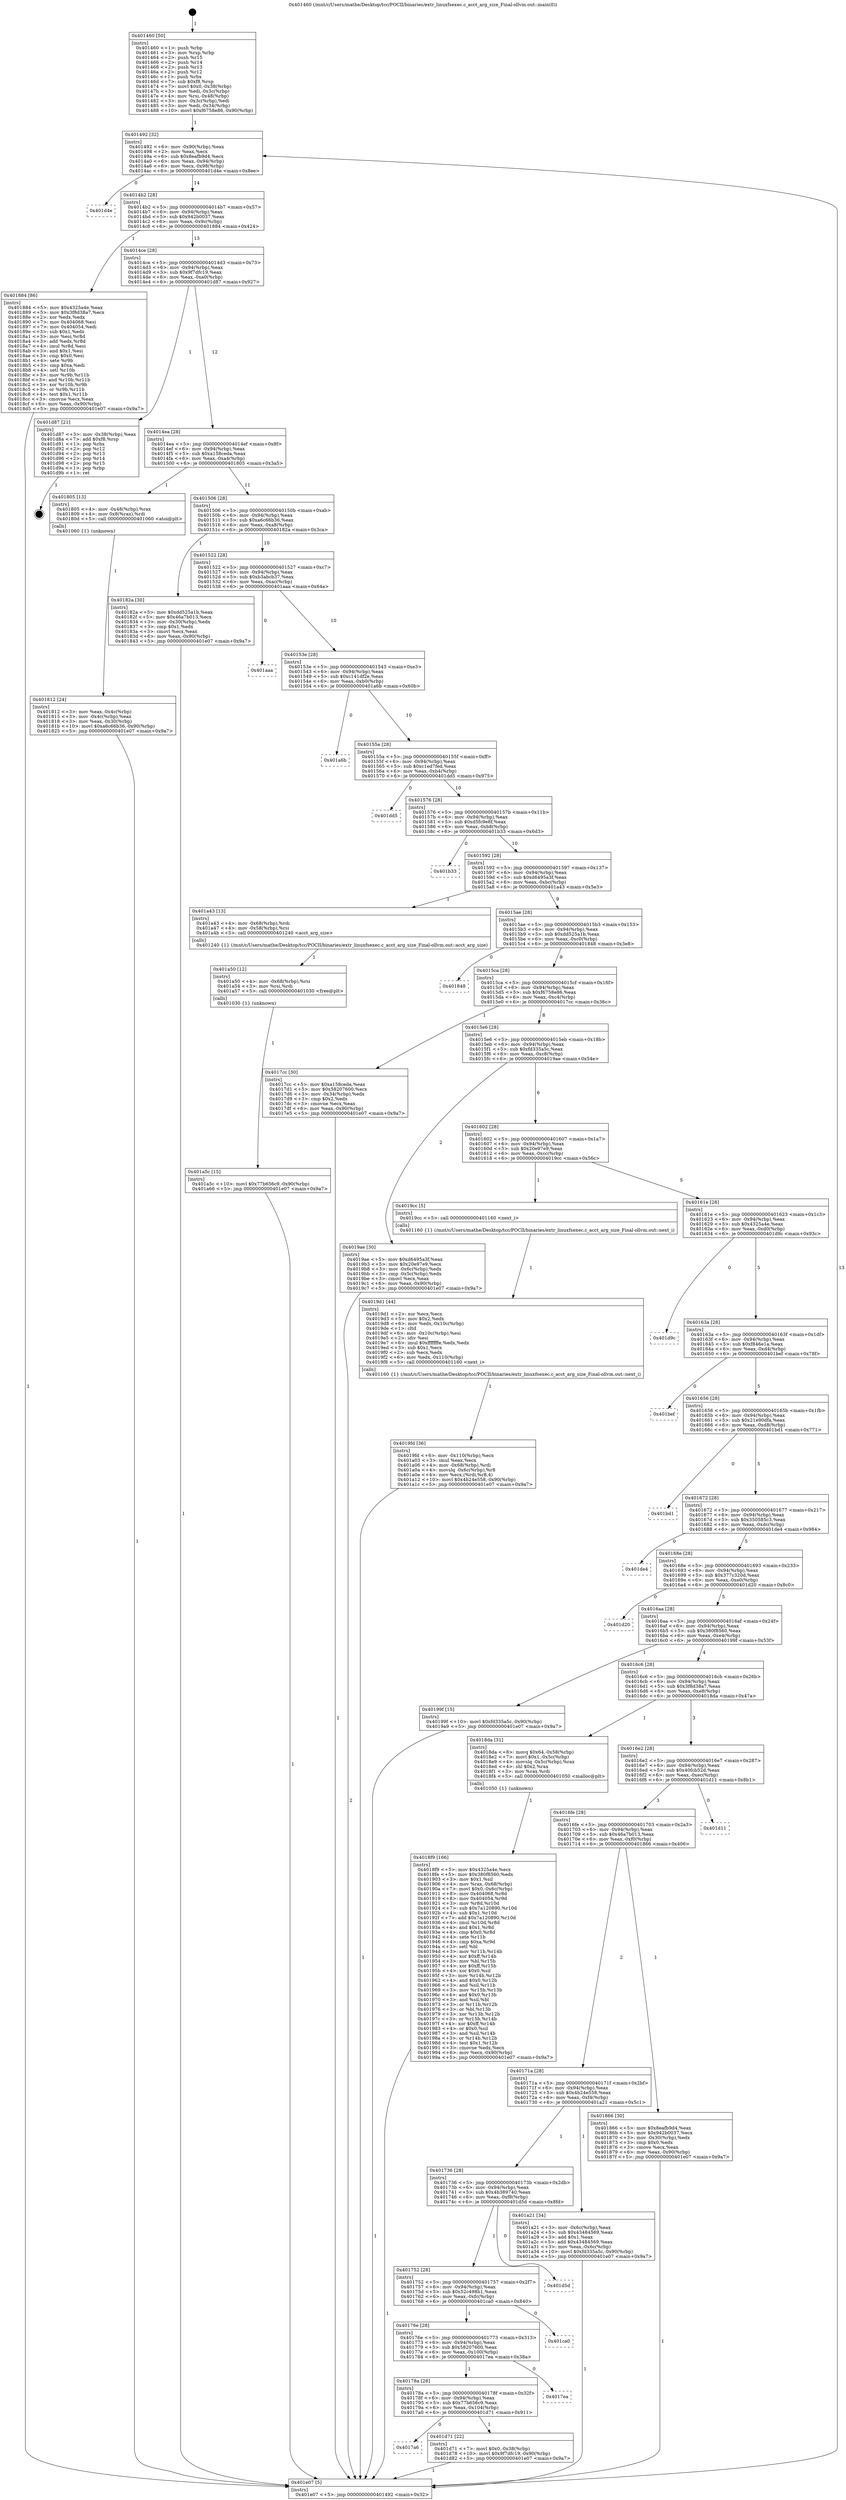 digraph "0x401460" {
  label = "0x401460 (/mnt/c/Users/mathe/Desktop/tcc/POCII/binaries/extr_linuxfsexec.c_acct_arg_size_Final-ollvm.out::main(0))"
  labelloc = "t"
  node[shape=record]

  Entry [label="",width=0.3,height=0.3,shape=circle,fillcolor=black,style=filled]
  "0x401492" [label="{
     0x401492 [32]\l
     | [instrs]\l
     &nbsp;&nbsp;0x401492 \<+6\>: mov -0x90(%rbp),%eax\l
     &nbsp;&nbsp;0x401498 \<+2\>: mov %eax,%ecx\l
     &nbsp;&nbsp;0x40149a \<+6\>: sub $0x8eafb9d4,%ecx\l
     &nbsp;&nbsp;0x4014a0 \<+6\>: mov %eax,-0x94(%rbp)\l
     &nbsp;&nbsp;0x4014a6 \<+6\>: mov %ecx,-0x98(%rbp)\l
     &nbsp;&nbsp;0x4014ac \<+6\>: je 0000000000401d4e \<main+0x8ee\>\l
  }"]
  "0x401d4e" [label="{
     0x401d4e\l
  }", style=dashed]
  "0x4014b2" [label="{
     0x4014b2 [28]\l
     | [instrs]\l
     &nbsp;&nbsp;0x4014b2 \<+5\>: jmp 00000000004014b7 \<main+0x57\>\l
     &nbsp;&nbsp;0x4014b7 \<+6\>: mov -0x94(%rbp),%eax\l
     &nbsp;&nbsp;0x4014bd \<+5\>: sub $0x942b0037,%eax\l
     &nbsp;&nbsp;0x4014c2 \<+6\>: mov %eax,-0x9c(%rbp)\l
     &nbsp;&nbsp;0x4014c8 \<+6\>: je 0000000000401884 \<main+0x424\>\l
  }"]
  Exit [label="",width=0.3,height=0.3,shape=circle,fillcolor=black,style=filled,peripheries=2]
  "0x401884" [label="{
     0x401884 [86]\l
     | [instrs]\l
     &nbsp;&nbsp;0x401884 \<+5\>: mov $0x4325a4e,%eax\l
     &nbsp;&nbsp;0x401889 \<+5\>: mov $0x3f8d38a7,%ecx\l
     &nbsp;&nbsp;0x40188e \<+2\>: xor %edx,%edx\l
     &nbsp;&nbsp;0x401890 \<+7\>: mov 0x404068,%esi\l
     &nbsp;&nbsp;0x401897 \<+7\>: mov 0x404054,%edi\l
     &nbsp;&nbsp;0x40189e \<+3\>: sub $0x1,%edx\l
     &nbsp;&nbsp;0x4018a1 \<+3\>: mov %esi,%r8d\l
     &nbsp;&nbsp;0x4018a4 \<+3\>: add %edx,%r8d\l
     &nbsp;&nbsp;0x4018a7 \<+4\>: imul %r8d,%esi\l
     &nbsp;&nbsp;0x4018ab \<+3\>: and $0x1,%esi\l
     &nbsp;&nbsp;0x4018ae \<+3\>: cmp $0x0,%esi\l
     &nbsp;&nbsp;0x4018b1 \<+4\>: sete %r9b\l
     &nbsp;&nbsp;0x4018b5 \<+3\>: cmp $0xa,%edi\l
     &nbsp;&nbsp;0x4018b8 \<+4\>: setl %r10b\l
     &nbsp;&nbsp;0x4018bc \<+3\>: mov %r9b,%r11b\l
     &nbsp;&nbsp;0x4018bf \<+3\>: and %r10b,%r11b\l
     &nbsp;&nbsp;0x4018c2 \<+3\>: xor %r10b,%r9b\l
     &nbsp;&nbsp;0x4018c5 \<+3\>: or %r9b,%r11b\l
     &nbsp;&nbsp;0x4018c8 \<+4\>: test $0x1,%r11b\l
     &nbsp;&nbsp;0x4018cc \<+3\>: cmovne %ecx,%eax\l
     &nbsp;&nbsp;0x4018cf \<+6\>: mov %eax,-0x90(%rbp)\l
     &nbsp;&nbsp;0x4018d5 \<+5\>: jmp 0000000000401e07 \<main+0x9a7\>\l
  }"]
  "0x4014ce" [label="{
     0x4014ce [28]\l
     | [instrs]\l
     &nbsp;&nbsp;0x4014ce \<+5\>: jmp 00000000004014d3 \<main+0x73\>\l
     &nbsp;&nbsp;0x4014d3 \<+6\>: mov -0x94(%rbp),%eax\l
     &nbsp;&nbsp;0x4014d9 \<+5\>: sub $0x9f7dfc19,%eax\l
     &nbsp;&nbsp;0x4014de \<+6\>: mov %eax,-0xa0(%rbp)\l
     &nbsp;&nbsp;0x4014e4 \<+6\>: je 0000000000401d87 \<main+0x927\>\l
  }"]
  "0x4017a6" [label="{
     0x4017a6\l
  }", style=dashed]
  "0x401d87" [label="{
     0x401d87 [21]\l
     | [instrs]\l
     &nbsp;&nbsp;0x401d87 \<+3\>: mov -0x38(%rbp),%eax\l
     &nbsp;&nbsp;0x401d8a \<+7\>: add $0xf8,%rsp\l
     &nbsp;&nbsp;0x401d91 \<+1\>: pop %rbx\l
     &nbsp;&nbsp;0x401d92 \<+2\>: pop %r12\l
     &nbsp;&nbsp;0x401d94 \<+2\>: pop %r13\l
     &nbsp;&nbsp;0x401d96 \<+2\>: pop %r14\l
     &nbsp;&nbsp;0x401d98 \<+2\>: pop %r15\l
     &nbsp;&nbsp;0x401d9a \<+1\>: pop %rbp\l
     &nbsp;&nbsp;0x401d9b \<+1\>: ret\l
  }"]
  "0x4014ea" [label="{
     0x4014ea [28]\l
     | [instrs]\l
     &nbsp;&nbsp;0x4014ea \<+5\>: jmp 00000000004014ef \<main+0x8f\>\l
     &nbsp;&nbsp;0x4014ef \<+6\>: mov -0x94(%rbp),%eax\l
     &nbsp;&nbsp;0x4014f5 \<+5\>: sub $0xa158ceda,%eax\l
     &nbsp;&nbsp;0x4014fa \<+6\>: mov %eax,-0xa4(%rbp)\l
     &nbsp;&nbsp;0x401500 \<+6\>: je 0000000000401805 \<main+0x3a5\>\l
  }"]
  "0x401d71" [label="{
     0x401d71 [22]\l
     | [instrs]\l
     &nbsp;&nbsp;0x401d71 \<+7\>: movl $0x0,-0x38(%rbp)\l
     &nbsp;&nbsp;0x401d78 \<+10\>: movl $0x9f7dfc19,-0x90(%rbp)\l
     &nbsp;&nbsp;0x401d82 \<+5\>: jmp 0000000000401e07 \<main+0x9a7\>\l
  }"]
  "0x401805" [label="{
     0x401805 [13]\l
     | [instrs]\l
     &nbsp;&nbsp;0x401805 \<+4\>: mov -0x48(%rbp),%rax\l
     &nbsp;&nbsp;0x401809 \<+4\>: mov 0x8(%rax),%rdi\l
     &nbsp;&nbsp;0x40180d \<+5\>: call 0000000000401060 \<atoi@plt\>\l
     | [calls]\l
     &nbsp;&nbsp;0x401060 \{1\} (unknown)\l
  }"]
  "0x401506" [label="{
     0x401506 [28]\l
     | [instrs]\l
     &nbsp;&nbsp;0x401506 \<+5\>: jmp 000000000040150b \<main+0xab\>\l
     &nbsp;&nbsp;0x40150b \<+6\>: mov -0x94(%rbp),%eax\l
     &nbsp;&nbsp;0x401511 \<+5\>: sub $0xa6c66b36,%eax\l
     &nbsp;&nbsp;0x401516 \<+6\>: mov %eax,-0xa8(%rbp)\l
     &nbsp;&nbsp;0x40151c \<+6\>: je 000000000040182a \<main+0x3ca\>\l
  }"]
  "0x40178a" [label="{
     0x40178a [28]\l
     | [instrs]\l
     &nbsp;&nbsp;0x40178a \<+5\>: jmp 000000000040178f \<main+0x32f\>\l
     &nbsp;&nbsp;0x40178f \<+6\>: mov -0x94(%rbp),%eax\l
     &nbsp;&nbsp;0x401795 \<+5\>: sub $0x77b656c9,%eax\l
     &nbsp;&nbsp;0x40179a \<+6\>: mov %eax,-0x104(%rbp)\l
     &nbsp;&nbsp;0x4017a0 \<+6\>: je 0000000000401d71 \<main+0x911\>\l
  }"]
  "0x40182a" [label="{
     0x40182a [30]\l
     | [instrs]\l
     &nbsp;&nbsp;0x40182a \<+5\>: mov $0xdd525a1b,%eax\l
     &nbsp;&nbsp;0x40182f \<+5\>: mov $0x46a7b013,%ecx\l
     &nbsp;&nbsp;0x401834 \<+3\>: mov -0x30(%rbp),%edx\l
     &nbsp;&nbsp;0x401837 \<+3\>: cmp $0x1,%edx\l
     &nbsp;&nbsp;0x40183a \<+3\>: cmovl %ecx,%eax\l
     &nbsp;&nbsp;0x40183d \<+6\>: mov %eax,-0x90(%rbp)\l
     &nbsp;&nbsp;0x401843 \<+5\>: jmp 0000000000401e07 \<main+0x9a7\>\l
  }"]
  "0x401522" [label="{
     0x401522 [28]\l
     | [instrs]\l
     &nbsp;&nbsp;0x401522 \<+5\>: jmp 0000000000401527 \<main+0xc7\>\l
     &nbsp;&nbsp;0x401527 \<+6\>: mov -0x94(%rbp),%eax\l
     &nbsp;&nbsp;0x40152d \<+5\>: sub $0xb3abcb37,%eax\l
     &nbsp;&nbsp;0x401532 \<+6\>: mov %eax,-0xac(%rbp)\l
     &nbsp;&nbsp;0x401538 \<+6\>: je 0000000000401aaa \<main+0x64a\>\l
  }"]
  "0x4017ea" [label="{
     0x4017ea\l
  }", style=dashed]
  "0x401aaa" [label="{
     0x401aaa\l
  }", style=dashed]
  "0x40153e" [label="{
     0x40153e [28]\l
     | [instrs]\l
     &nbsp;&nbsp;0x40153e \<+5\>: jmp 0000000000401543 \<main+0xe3\>\l
     &nbsp;&nbsp;0x401543 \<+6\>: mov -0x94(%rbp),%eax\l
     &nbsp;&nbsp;0x401549 \<+5\>: sub $0xc141df2e,%eax\l
     &nbsp;&nbsp;0x40154e \<+6\>: mov %eax,-0xb0(%rbp)\l
     &nbsp;&nbsp;0x401554 \<+6\>: je 0000000000401a6b \<main+0x60b\>\l
  }"]
  "0x40176e" [label="{
     0x40176e [28]\l
     | [instrs]\l
     &nbsp;&nbsp;0x40176e \<+5\>: jmp 0000000000401773 \<main+0x313\>\l
     &nbsp;&nbsp;0x401773 \<+6\>: mov -0x94(%rbp),%eax\l
     &nbsp;&nbsp;0x401779 \<+5\>: sub $0x58207600,%eax\l
     &nbsp;&nbsp;0x40177e \<+6\>: mov %eax,-0x100(%rbp)\l
     &nbsp;&nbsp;0x401784 \<+6\>: je 00000000004017ea \<main+0x38a\>\l
  }"]
  "0x401a6b" [label="{
     0x401a6b\l
  }", style=dashed]
  "0x40155a" [label="{
     0x40155a [28]\l
     | [instrs]\l
     &nbsp;&nbsp;0x40155a \<+5\>: jmp 000000000040155f \<main+0xff\>\l
     &nbsp;&nbsp;0x40155f \<+6\>: mov -0x94(%rbp),%eax\l
     &nbsp;&nbsp;0x401565 \<+5\>: sub $0xc1ed7fed,%eax\l
     &nbsp;&nbsp;0x40156a \<+6\>: mov %eax,-0xb4(%rbp)\l
     &nbsp;&nbsp;0x401570 \<+6\>: je 0000000000401dd5 \<main+0x975\>\l
  }"]
  "0x401ca0" [label="{
     0x401ca0\l
  }", style=dashed]
  "0x401dd5" [label="{
     0x401dd5\l
  }", style=dashed]
  "0x401576" [label="{
     0x401576 [28]\l
     | [instrs]\l
     &nbsp;&nbsp;0x401576 \<+5\>: jmp 000000000040157b \<main+0x11b\>\l
     &nbsp;&nbsp;0x40157b \<+6\>: mov -0x94(%rbp),%eax\l
     &nbsp;&nbsp;0x401581 \<+5\>: sub $0xd5fc9e8f,%eax\l
     &nbsp;&nbsp;0x401586 \<+6\>: mov %eax,-0xb8(%rbp)\l
     &nbsp;&nbsp;0x40158c \<+6\>: je 0000000000401b33 \<main+0x6d3\>\l
  }"]
  "0x401752" [label="{
     0x401752 [28]\l
     | [instrs]\l
     &nbsp;&nbsp;0x401752 \<+5\>: jmp 0000000000401757 \<main+0x2f7\>\l
     &nbsp;&nbsp;0x401757 \<+6\>: mov -0x94(%rbp),%eax\l
     &nbsp;&nbsp;0x40175d \<+5\>: sub $0x52c498b1,%eax\l
     &nbsp;&nbsp;0x401762 \<+6\>: mov %eax,-0xfc(%rbp)\l
     &nbsp;&nbsp;0x401768 \<+6\>: je 0000000000401ca0 \<main+0x840\>\l
  }"]
  "0x401b33" [label="{
     0x401b33\l
  }", style=dashed]
  "0x401592" [label="{
     0x401592 [28]\l
     | [instrs]\l
     &nbsp;&nbsp;0x401592 \<+5\>: jmp 0000000000401597 \<main+0x137\>\l
     &nbsp;&nbsp;0x401597 \<+6\>: mov -0x94(%rbp),%eax\l
     &nbsp;&nbsp;0x40159d \<+5\>: sub $0xd6495a3f,%eax\l
     &nbsp;&nbsp;0x4015a2 \<+6\>: mov %eax,-0xbc(%rbp)\l
     &nbsp;&nbsp;0x4015a8 \<+6\>: je 0000000000401a43 \<main+0x5e3\>\l
  }"]
  "0x401d5d" [label="{
     0x401d5d\l
  }", style=dashed]
  "0x401a43" [label="{
     0x401a43 [13]\l
     | [instrs]\l
     &nbsp;&nbsp;0x401a43 \<+4\>: mov -0x68(%rbp),%rdi\l
     &nbsp;&nbsp;0x401a47 \<+4\>: mov -0x58(%rbp),%rsi\l
     &nbsp;&nbsp;0x401a4b \<+5\>: call 0000000000401240 \<acct_arg_size\>\l
     | [calls]\l
     &nbsp;&nbsp;0x401240 \{1\} (/mnt/c/Users/mathe/Desktop/tcc/POCII/binaries/extr_linuxfsexec.c_acct_arg_size_Final-ollvm.out::acct_arg_size)\l
  }"]
  "0x4015ae" [label="{
     0x4015ae [28]\l
     | [instrs]\l
     &nbsp;&nbsp;0x4015ae \<+5\>: jmp 00000000004015b3 \<main+0x153\>\l
     &nbsp;&nbsp;0x4015b3 \<+6\>: mov -0x94(%rbp),%eax\l
     &nbsp;&nbsp;0x4015b9 \<+5\>: sub $0xdd525a1b,%eax\l
     &nbsp;&nbsp;0x4015be \<+6\>: mov %eax,-0xc0(%rbp)\l
     &nbsp;&nbsp;0x4015c4 \<+6\>: je 0000000000401848 \<main+0x3e8\>\l
  }"]
  "0x401a5c" [label="{
     0x401a5c [15]\l
     | [instrs]\l
     &nbsp;&nbsp;0x401a5c \<+10\>: movl $0x77b656c9,-0x90(%rbp)\l
     &nbsp;&nbsp;0x401a66 \<+5\>: jmp 0000000000401e07 \<main+0x9a7\>\l
  }"]
  "0x401848" [label="{
     0x401848\l
  }", style=dashed]
  "0x4015ca" [label="{
     0x4015ca [28]\l
     | [instrs]\l
     &nbsp;&nbsp;0x4015ca \<+5\>: jmp 00000000004015cf \<main+0x16f\>\l
     &nbsp;&nbsp;0x4015cf \<+6\>: mov -0x94(%rbp),%eax\l
     &nbsp;&nbsp;0x4015d5 \<+5\>: sub $0xf6758e86,%eax\l
     &nbsp;&nbsp;0x4015da \<+6\>: mov %eax,-0xc4(%rbp)\l
     &nbsp;&nbsp;0x4015e0 \<+6\>: je 00000000004017cc \<main+0x36c\>\l
  }"]
  "0x401a50" [label="{
     0x401a50 [12]\l
     | [instrs]\l
     &nbsp;&nbsp;0x401a50 \<+4\>: mov -0x68(%rbp),%rsi\l
     &nbsp;&nbsp;0x401a54 \<+3\>: mov %rsi,%rdi\l
     &nbsp;&nbsp;0x401a57 \<+5\>: call 0000000000401030 \<free@plt\>\l
     | [calls]\l
     &nbsp;&nbsp;0x401030 \{1\} (unknown)\l
  }"]
  "0x4017cc" [label="{
     0x4017cc [30]\l
     | [instrs]\l
     &nbsp;&nbsp;0x4017cc \<+5\>: mov $0xa158ceda,%eax\l
     &nbsp;&nbsp;0x4017d1 \<+5\>: mov $0x58207600,%ecx\l
     &nbsp;&nbsp;0x4017d6 \<+3\>: mov -0x34(%rbp),%edx\l
     &nbsp;&nbsp;0x4017d9 \<+3\>: cmp $0x2,%edx\l
     &nbsp;&nbsp;0x4017dc \<+3\>: cmovne %ecx,%eax\l
     &nbsp;&nbsp;0x4017df \<+6\>: mov %eax,-0x90(%rbp)\l
     &nbsp;&nbsp;0x4017e5 \<+5\>: jmp 0000000000401e07 \<main+0x9a7\>\l
  }"]
  "0x4015e6" [label="{
     0x4015e6 [28]\l
     | [instrs]\l
     &nbsp;&nbsp;0x4015e6 \<+5\>: jmp 00000000004015eb \<main+0x18b\>\l
     &nbsp;&nbsp;0x4015eb \<+6\>: mov -0x94(%rbp),%eax\l
     &nbsp;&nbsp;0x4015f1 \<+5\>: sub $0xfd335a5c,%eax\l
     &nbsp;&nbsp;0x4015f6 \<+6\>: mov %eax,-0xc8(%rbp)\l
     &nbsp;&nbsp;0x4015fc \<+6\>: je 00000000004019ae \<main+0x54e\>\l
  }"]
  "0x401e07" [label="{
     0x401e07 [5]\l
     | [instrs]\l
     &nbsp;&nbsp;0x401e07 \<+5\>: jmp 0000000000401492 \<main+0x32\>\l
  }"]
  "0x401460" [label="{
     0x401460 [50]\l
     | [instrs]\l
     &nbsp;&nbsp;0x401460 \<+1\>: push %rbp\l
     &nbsp;&nbsp;0x401461 \<+3\>: mov %rsp,%rbp\l
     &nbsp;&nbsp;0x401464 \<+2\>: push %r15\l
     &nbsp;&nbsp;0x401466 \<+2\>: push %r14\l
     &nbsp;&nbsp;0x401468 \<+2\>: push %r13\l
     &nbsp;&nbsp;0x40146a \<+2\>: push %r12\l
     &nbsp;&nbsp;0x40146c \<+1\>: push %rbx\l
     &nbsp;&nbsp;0x40146d \<+7\>: sub $0xf8,%rsp\l
     &nbsp;&nbsp;0x401474 \<+7\>: movl $0x0,-0x38(%rbp)\l
     &nbsp;&nbsp;0x40147b \<+3\>: mov %edi,-0x3c(%rbp)\l
     &nbsp;&nbsp;0x40147e \<+4\>: mov %rsi,-0x48(%rbp)\l
     &nbsp;&nbsp;0x401482 \<+3\>: mov -0x3c(%rbp),%edi\l
     &nbsp;&nbsp;0x401485 \<+3\>: mov %edi,-0x34(%rbp)\l
     &nbsp;&nbsp;0x401488 \<+10\>: movl $0xf6758e86,-0x90(%rbp)\l
  }"]
  "0x401812" [label="{
     0x401812 [24]\l
     | [instrs]\l
     &nbsp;&nbsp;0x401812 \<+3\>: mov %eax,-0x4c(%rbp)\l
     &nbsp;&nbsp;0x401815 \<+3\>: mov -0x4c(%rbp),%eax\l
     &nbsp;&nbsp;0x401818 \<+3\>: mov %eax,-0x30(%rbp)\l
     &nbsp;&nbsp;0x40181b \<+10\>: movl $0xa6c66b36,-0x90(%rbp)\l
     &nbsp;&nbsp;0x401825 \<+5\>: jmp 0000000000401e07 \<main+0x9a7\>\l
  }"]
  "0x401736" [label="{
     0x401736 [28]\l
     | [instrs]\l
     &nbsp;&nbsp;0x401736 \<+5\>: jmp 000000000040173b \<main+0x2db\>\l
     &nbsp;&nbsp;0x40173b \<+6\>: mov -0x94(%rbp),%eax\l
     &nbsp;&nbsp;0x401741 \<+5\>: sub $0x4b389740,%eax\l
     &nbsp;&nbsp;0x401746 \<+6\>: mov %eax,-0xf8(%rbp)\l
     &nbsp;&nbsp;0x40174c \<+6\>: je 0000000000401d5d \<main+0x8fd\>\l
  }"]
  "0x4019ae" [label="{
     0x4019ae [30]\l
     | [instrs]\l
     &nbsp;&nbsp;0x4019ae \<+5\>: mov $0xd6495a3f,%eax\l
     &nbsp;&nbsp;0x4019b3 \<+5\>: mov $0x20e97e9,%ecx\l
     &nbsp;&nbsp;0x4019b8 \<+3\>: mov -0x6c(%rbp),%edx\l
     &nbsp;&nbsp;0x4019bb \<+3\>: cmp -0x5c(%rbp),%edx\l
     &nbsp;&nbsp;0x4019be \<+3\>: cmovl %ecx,%eax\l
     &nbsp;&nbsp;0x4019c1 \<+6\>: mov %eax,-0x90(%rbp)\l
     &nbsp;&nbsp;0x4019c7 \<+5\>: jmp 0000000000401e07 \<main+0x9a7\>\l
  }"]
  "0x401602" [label="{
     0x401602 [28]\l
     | [instrs]\l
     &nbsp;&nbsp;0x401602 \<+5\>: jmp 0000000000401607 \<main+0x1a7\>\l
     &nbsp;&nbsp;0x401607 \<+6\>: mov -0x94(%rbp),%eax\l
     &nbsp;&nbsp;0x40160d \<+5\>: sub $0x20e97e9,%eax\l
     &nbsp;&nbsp;0x401612 \<+6\>: mov %eax,-0xcc(%rbp)\l
     &nbsp;&nbsp;0x401618 \<+6\>: je 00000000004019cc \<main+0x56c\>\l
  }"]
  "0x401a21" [label="{
     0x401a21 [34]\l
     | [instrs]\l
     &nbsp;&nbsp;0x401a21 \<+3\>: mov -0x6c(%rbp),%eax\l
     &nbsp;&nbsp;0x401a24 \<+5\>: sub $0x43484569,%eax\l
     &nbsp;&nbsp;0x401a29 \<+3\>: add $0x1,%eax\l
     &nbsp;&nbsp;0x401a2c \<+5\>: add $0x43484569,%eax\l
     &nbsp;&nbsp;0x401a31 \<+3\>: mov %eax,-0x6c(%rbp)\l
     &nbsp;&nbsp;0x401a34 \<+10\>: movl $0xfd335a5c,-0x90(%rbp)\l
     &nbsp;&nbsp;0x401a3e \<+5\>: jmp 0000000000401e07 \<main+0x9a7\>\l
  }"]
  "0x4019cc" [label="{
     0x4019cc [5]\l
     | [instrs]\l
     &nbsp;&nbsp;0x4019cc \<+5\>: call 0000000000401160 \<next_i\>\l
     | [calls]\l
     &nbsp;&nbsp;0x401160 \{1\} (/mnt/c/Users/mathe/Desktop/tcc/POCII/binaries/extr_linuxfsexec.c_acct_arg_size_Final-ollvm.out::next_i)\l
  }"]
  "0x40161e" [label="{
     0x40161e [28]\l
     | [instrs]\l
     &nbsp;&nbsp;0x40161e \<+5\>: jmp 0000000000401623 \<main+0x1c3\>\l
     &nbsp;&nbsp;0x401623 \<+6\>: mov -0x94(%rbp),%eax\l
     &nbsp;&nbsp;0x401629 \<+5\>: sub $0x4325a4e,%eax\l
     &nbsp;&nbsp;0x40162e \<+6\>: mov %eax,-0xd0(%rbp)\l
     &nbsp;&nbsp;0x401634 \<+6\>: je 0000000000401d9c \<main+0x93c\>\l
  }"]
  "0x4019fd" [label="{
     0x4019fd [36]\l
     | [instrs]\l
     &nbsp;&nbsp;0x4019fd \<+6\>: mov -0x110(%rbp),%ecx\l
     &nbsp;&nbsp;0x401a03 \<+3\>: imul %eax,%ecx\l
     &nbsp;&nbsp;0x401a06 \<+4\>: mov -0x68(%rbp),%rdi\l
     &nbsp;&nbsp;0x401a0a \<+4\>: movslq -0x6c(%rbp),%r8\l
     &nbsp;&nbsp;0x401a0e \<+4\>: mov %ecx,(%rdi,%r8,4)\l
     &nbsp;&nbsp;0x401a12 \<+10\>: movl $0x4b24e558,-0x90(%rbp)\l
     &nbsp;&nbsp;0x401a1c \<+5\>: jmp 0000000000401e07 \<main+0x9a7\>\l
  }"]
  "0x401d9c" [label="{
     0x401d9c\l
  }", style=dashed]
  "0x40163a" [label="{
     0x40163a [28]\l
     | [instrs]\l
     &nbsp;&nbsp;0x40163a \<+5\>: jmp 000000000040163f \<main+0x1df\>\l
     &nbsp;&nbsp;0x40163f \<+6\>: mov -0x94(%rbp),%eax\l
     &nbsp;&nbsp;0x401645 \<+5\>: sub $0xf846e1a,%eax\l
     &nbsp;&nbsp;0x40164a \<+6\>: mov %eax,-0xd4(%rbp)\l
     &nbsp;&nbsp;0x401650 \<+6\>: je 0000000000401bef \<main+0x78f\>\l
  }"]
  "0x4019d1" [label="{
     0x4019d1 [44]\l
     | [instrs]\l
     &nbsp;&nbsp;0x4019d1 \<+2\>: xor %ecx,%ecx\l
     &nbsp;&nbsp;0x4019d3 \<+5\>: mov $0x2,%edx\l
     &nbsp;&nbsp;0x4019d8 \<+6\>: mov %edx,-0x10c(%rbp)\l
     &nbsp;&nbsp;0x4019de \<+1\>: cltd\l
     &nbsp;&nbsp;0x4019df \<+6\>: mov -0x10c(%rbp),%esi\l
     &nbsp;&nbsp;0x4019e5 \<+2\>: idiv %esi\l
     &nbsp;&nbsp;0x4019e7 \<+6\>: imul $0xfffffffe,%edx,%edx\l
     &nbsp;&nbsp;0x4019ed \<+3\>: sub $0x1,%ecx\l
     &nbsp;&nbsp;0x4019f0 \<+2\>: sub %ecx,%edx\l
     &nbsp;&nbsp;0x4019f2 \<+6\>: mov %edx,-0x110(%rbp)\l
     &nbsp;&nbsp;0x4019f8 \<+5\>: call 0000000000401160 \<next_i\>\l
     | [calls]\l
     &nbsp;&nbsp;0x401160 \{1\} (/mnt/c/Users/mathe/Desktop/tcc/POCII/binaries/extr_linuxfsexec.c_acct_arg_size_Final-ollvm.out::next_i)\l
  }"]
  "0x401bef" [label="{
     0x401bef\l
  }", style=dashed]
  "0x401656" [label="{
     0x401656 [28]\l
     | [instrs]\l
     &nbsp;&nbsp;0x401656 \<+5\>: jmp 000000000040165b \<main+0x1fb\>\l
     &nbsp;&nbsp;0x40165b \<+6\>: mov -0x94(%rbp),%eax\l
     &nbsp;&nbsp;0x401661 \<+5\>: sub $0x21e90dfa,%eax\l
     &nbsp;&nbsp;0x401666 \<+6\>: mov %eax,-0xd8(%rbp)\l
     &nbsp;&nbsp;0x40166c \<+6\>: je 0000000000401bd1 \<main+0x771\>\l
  }"]
  "0x4018f9" [label="{
     0x4018f9 [166]\l
     | [instrs]\l
     &nbsp;&nbsp;0x4018f9 \<+5\>: mov $0x4325a4e,%ecx\l
     &nbsp;&nbsp;0x4018fe \<+5\>: mov $0x380f8560,%edx\l
     &nbsp;&nbsp;0x401903 \<+3\>: mov $0x1,%sil\l
     &nbsp;&nbsp;0x401906 \<+4\>: mov %rax,-0x68(%rbp)\l
     &nbsp;&nbsp;0x40190a \<+7\>: movl $0x0,-0x6c(%rbp)\l
     &nbsp;&nbsp;0x401911 \<+8\>: mov 0x404068,%r8d\l
     &nbsp;&nbsp;0x401919 \<+8\>: mov 0x404054,%r9d\l
     &nbsp;&nbsp;0x401921 \<+3\>: mov %r8d,%r10d\l
     &nbsp;&nbsp;0x401924 \<+7\>: sub $0x7a120890,%r10d\l
     &nbsp;&nbsp;0x40192b \<+4\>: sub $0x1,%r10d\l
     &nbsp;&nbsp;0x40192f \<+7\>: add $0x7a120890,%r10d\l
     &nbsp;&nbsp;0x401936 \<+4\>: imul %r10d,%r8d\l
     &nbsp;&nbsp;0x40193a \<+4\>: and $0x1,%r8d\l
     &nbsp;&nbsp;0x40193e \<+4\>: cmp $0x0,%r8d\l
     &nbsp;&nbsp;0x401942 \<+4\>: sete %r11b\l
     &nbsp;&nbsp;0x401946 \<+4\>: cmp $0xa,%r9d\l
     &nbsp;&nbsp;0x40194a \<+3\>: setl %bl\l
     &nbsp;&nbsp;0x40194d \<+3\>: mov %r11b,%r14b\l
     &nbsp;&nbsp;0x401950 \<+4\>: xor $0xff,%r14b\l
     &nbsp;&nbsp;0x401954 \<+3\>: mov %bl,%r15b\l
     &nbsp;&nbsp;0x401957 \<+4\>: xor $0xff,%r15b\l
     &nbsp;&nbsp;0x40195b \<+4\>: xor $0x0,%sil\l
     &nbsp;&nbsp;0x40195f \<+3\>: mov %r14b,%r12b\l
     &nbsp;&nbsp;0x401962 \<+4\>: and $0x0,%r12b\l
     &nbsp;&nbsp;0x401966 \<+3\>: and %sil,%r11b\l
     &nbsp;&nbsp;0x401969 \<+3\>: mov %r15b,%r13b\l
     &nbsp;&nbsp;0x40196c \<+4\>: and $0x0,%r13b\l
     &nbsp;&nbsp;0x401970 \<+3\>: and %sil,%bl\l
     &nbsp;&nbsp;0x401973 \<+3\>: or %r11b,%r12b\l
     &nbsp;&nbsp;0x401976 \<+3\>: or %bl,%r13b\l
     &nbsp;&nbsp;0x401979 \<+3\>: xor %r13b,%r12b\l
     &nbsp;&nbsp;0x40197c \<+3\>: or %r15b,%r14b\l
     &nbsp;&nbsp;0x40197f \<+4\>: xor $0xff,%r14b\l
     &nbsp;&nbsp;0x401983 \<+4\>: or $0x0,%sil\l
     &nbsp;&nbsp;0x401987 \<+3\>: and %sil,%r14b\l
     &nbsp;&nbsp;0x40198a \<+3\>: or %r14b,%r12b\l
     &nbsp;&nbsp;0x40198d \<+4\>: test $0x1,%r12b\l
     &nbsp;&nbsp;0x401991 \<+3\>: cmovne %edx,%ecx\l
     &nbsp;&nbsp;0x401994 \<+6\>: mov %ecx,-0x90(%rbp)\l
     &nbsp;&nbsp;0x40199a \<+5\>: jmp 0000000000401e07 \<main+0x9a7\>\l
  }"]
  "0x401bd1" [label="{
     0x401bd1\l
  }", style=dashed]
  "0x401672" [label="{
     0x401672 [28]\l
     | [instrs]\l
     &nbsp;&nbsp;0x401672 \<+5\>: jmp 0000000000401677 \<main+0x217\>\l
     &nbsp;&nbsp;0x401677 \<+6\>: mov -0x94(%rbp),%eax\l
     &nbsp;&nbsp;0x40167d \<+5\>: sub $0x350585c3,%eax\l
     &nbsp;&nbsp;0x401682 \<+6\>: mov %eax,-0xdc(%rbp)\l
     &nbsp;&nbsp;0x401688 \<+6\>: je 0000000000401de4 \<main+0x984\>\l
  }"]
  "0x40171a" [label="{
     0x40171a [28]\l
     | [instrs]\l
     &nbsp;&nbsp;0x40171a \<+5\>: jmp 000000000040171f \<main+0x2bf\>\l
     &nbsp;&nbsp;0x40171f \<+6\>: mov -0x94(%rbp),%eax\l
     &nbsp;&nbsp;0x401725 \<+5\>: sub $0x4b24e558,%eax\l
     &nbsp;&nbsp;0x40172a \<+6\>: mov %eax,-0xf4(%rbp)\l
     &nbsp;&nbsp;0x401730 \<+6\>: je 0000000000401a21 \<main+0x5c1\>\l
  }"]
  "0x401de4" [label="{
     0x401de4\l
  }", style=dashed]
  "0x40168e" [label="{
     0x40168e [28]\l
     | [instrs]\l
     &nbsp;&nbsp;0x40168e \<+5\>: jmp 0000000000401693 \<main+0x233\>\l
     &nbsp;&nbsp;0x401693 \<+6\>: mov -0x94(%rbp),%eax\l
     &nbsp;&nbsp;0x401699 \<+5\>: sub $0x377c320d,%eax\l
     &nbsp;&nbsp;0x40169e \<+6\>: mov %eax,-0xe0(%rbp)\l
     &nbsp;&nbsp;0x4016a4 \<+6\>: je 0000000000401d20 \<main+0x8c0\>\l
  }"]
  "0x401866" [label="{
     0x401866 [30]\l
     | [instrs]\l
     &nbsp;&nbsp;0x401866 \<+5\>: mov $0x8eafb9d4,%eax\l
     &nbsp;&nbsp;0x40186b \<+5\>: mov $0x942b0037,%ecx\l
     &nbsp;&nbsp;0x401870 \<+3\>: mov -0x30(%rbp),%edx\l
     &nbsp;&nbsp;0x401873 \<+3\>: cmp $0x0,%edx\l
     &nbsp;&nbsp;0x401876 \<+3\>: cmove %ecx,%eax\l
     &nbsp;&nbsp;0x401879 \<+6\>: mov %eax,-0x90(%rbp)\l
     &nbsp;&nbsp;0x40187f \<+5\>: jmp 0000000000401e07 \<main+0x9a7\>\l
  }"]
  "0x401d20" [label="{
     0x401d20\l
  }", style=dashed]
  "0x4016aa" [label="{
     0x4016aa [28]\l
     | [instrs]\l
     &nbsp;&nbsp;0x4016aa \<+5\>: jmp 00000000004016af \<main+0x24f\>\l
     &nbsp;&nbsp;0x4016af \<+6\>: mov -0x94(%rbp),%eax\l
     &nbsp;&nbsp;0x4016b5 \<+5\>: sub $0x380f8560,%eax\l
     &nbsp;&nbsp;0x4016ba \<+6\>: mov %eax,-0xe4(%rbp)\l
     &nbsp;&nbsp;0x4016c0 \<+6\>: je 000000000040199f \<main+0x53f\>\l
  }"]
  "0x4016fe" [label="{
     0x4016fe [28]\l
     | [instrs]\l
     &nbsp;&nbsp;0x4016fe \<+5\>: jmp 0000000000401703 \<main+0x2a3\>\l
     &nbsp;&nbsp;0x401703 \<+6\>: mov -0x94(%rbp),%eax\l
     &nbsp;&nbsp;0x401709 \<+5\>: sub $0x46a7b013,%eax\l
     &nbsp;&nbsp;0x40170e \<+6\>: mov %eax,-0xf0(%rbp)\l
     &nbsp;&nbsp;0x401714 \<+6\>: je 0000000000401866 \<main+0x406\>\l
  }"]
  "0x40199f" [label="{
     0x40199f [15]\l
     | [instrs]\l
     &nbsp;&nbsp;0x40199f \<+10\>: movl $0xfd335a5c,-0x90(%rbp)\l
     &nbsp;&nbsp;0x4019a9 \<+5\>: jmp 0000000000401e07 \<main+0x9a7\>\l
  }"]
  "0x4016c6" [label="{
     0x4016c6 [28]\l
     | [instrs]\l
     &nbsp;&nbsp;0x4016c6 \<+5\>: jmp 00000000004016cb \<main+0x26b\>\l
     &nbsp;&nbsp;0x4016cb \<+6\>: mov -0x94(%rbp),%eax\l
     &nbsp;&nbsp;0x4016d1 \<+5\>: sub $0x3f8d38a7,%eax\l
     &nbsp;&nbsp;0x4016d6 \<+6\>: mov %eax,-0xe8(%rbp)\l
     &nbsp;&nbsp;0x4016dc \<+6\>: je 00000000004018da \<main+0x47a\>\l
  }"]
  "0x401d11" [label="{
     0x401d11\l
  }", style=dashed]
  "0x4018da" [label="{
     0x4018da [31]\l
     | [instrs]\l
     &nbsp;&nbsp;0x4018da \<+8\>: movq $0x64,-0x58(%rbp)\l
     &nbsp;&nbsp;0x4018e2 \<+7\>: movl $0x1,-0x5c(%rbp)\l
     &nbsp;&nbsp;0x4018e9 \<+4\>: movslq -0x5c(%rbp),%rax\l
     &nbsp;&nbsp;0x4018ed \<+4\>: shl $0x2,%rax\l
     &nbsp;&nbsp;0x4018f1 \<+3\>: mov %rax,%rdi\l
     &nbsp;&nbsp;0x4018f4 \<+5\>: call 0000000000401050 \<malloc@plt\>\l
     | [calls]\l
     &nbsp;&nbsp;0x401050 \{1\} (unknown)\l
  }"]
  "0x4016e2" [label="{
     0x4016e2 [28]\l
     | [instrs]\l
     &nbsp;&nbsp;0x4016e2 \<+5\>: jmp 00000000004016e7 \<main+0x287\>\l
     &nbsp;&nbsp;0x4016e7 \<+6\>: mov -0x94(%rbp),%eax\l
     &nbsp;&nbsp;0x4016ed \<+5\>: sub $0x40fcb52d,%eax\l
     &nbsp;&nbsp;0x4016f2 \<+6\>: mov %eax,-0xec(%rbp)\l
     &nbsp;&nbsp;0x4016f8 \<+6\>: je 0000000000401d11 \<main+0x8b1\>\l
  }"]
  Entry -> "0x401460" [label=" 1"]
  "0x401492" -> "0x401d4e" [label=" 0"]
  "0x401492" -> "0x4014b2" [label=" 14"]
  "0x401d87" -> Exit [label=" 1"]
  "0x4014b2" -> "0x401884" [label=" 1"]
  "0x4014b2" -> "0x4014ce" [label=" 13"]
  "0x401d71" -> "0x401e07" [label=" 1"]
  "0x4014ce" -> "0x401d87" [label=" 1"]
  "0x4014ce" -> "0x4014ea" [label=" 12"]
  "0x40178a" -> "0x4017a6" [label=" 0"]
  "0x4014ea" -> "0x401805" [label=" 1"]
  "0x4014ea" -> "0x401506" [label=" 11"]
  "0x40178a" -> "0x401d71" [label=" 1"]
  "0x401506" -> "0x40182a" [label=" 1"]
  "0x401506" -> "0x401522" [label=" 10"]
  "0x40176e" -> "0x40178a" [label=" 1"]
  "0x401522" -> "0x401aaa" [label=" 0"]
  "0x401522" -> "0x40153e" [label=" 10"]
  "0x40176e" -> "0x4017ea" [label=" 0"]
  "0x40153e" -> "0x401a6b" [label=" 0"]
  "0x40153e" -> "0x40155a" [label=" 10"]
  "0x401752" -> "0x40176e" [label=" 1"]
  "0x40155a" -> "0x401dd5" [label=" 0"]
  "0x40155a" -> "0x401576" [label=" 10"]
  "0x401752" -> "0x401ca0" [label=" 0"]
  "0x401576" -> "0x401b33" [label=" 0"]
  "0x401576" -> "0x401592" [label=" 10"]
  "0x401736" -> "0x401752" [label=" 1"]
  "0x401592" -> "0x401a43" [label=" 1"]
  "0x401592" -> "0x4015ae" [label=" 9"]
  "0x401736" -> "0x401d5d" [label=" 0"]
  "0x4015ae" -> "0x401848" [label=" 0"]
  "0x4015ae" -> "0x4015ca" [label=" 9"]
  "0x401a5c" -> "0x401e07" [label=" 1"]
  "0x4015ca" -> "0x4017cc" [label=" 1"]
  "0x4015ca" -> "0x4015e6" [label=" 8"]
  "0x4017cc" -> "0x401e07" [label=" 1"]
  "0x401460" -> "0x401492" [label=" 1"]
  "0x401e07" -> "0x401492" [label=" 13"]
  "0x401805" -> "0x401812" [label=" 1"]
  "0x401812" -> "0x401e07" [label=" 1"]
  "0x40182a" -> "0x401e07" [label=" 1"]
  "0x401a50" -> "0x401a5c" [label=" 1"]
  "0x4015e6" -> "0x4019ae" [label=" 2"]
  "0x4015e6" -> "0x401602" [label=" 6"]
  "0x401a43" -> "0x401a50" [label=" 1"]
  "0x401602" -> "0x4019cc" [label=" 1"]
  "0x401602" -> "0x40161e" [label=" 5"]
  "0x401a21" -> "0x401e07" [label=" 1"]
  "0x40161e" -> "0x401d9c" [label=" 0"]
  "0x40161e" -> "0x40163a" [label=" 5"]
  "0x40171a" -> "0x401a21" [label=" 1"]
  "0x40163a" -> "0x401bef" [label=" 0"]
  "0x40163a" -> "0x401656" [label=" 5"]
  "0x40171a" -> "0x401736" [label=" 1"]
  "0x401656" -> "0x401bd1" [label=" 0"]
  "0x401656" -> "0x401672" [label=" 5"]
  "0x4019fd" -> "0x401e07" [label=" 1"]
  "0x401672" -> "0x401de4" [label=" 0"]
  "0x401672" -> "0x40168e" [label=" 5"]
  "0x4019d1" -> "0x4019fd" [label=" 1"]
  "0x40168e" -> "0x401d20" [label=" 0"]
  "0x40168e" -> "0x4016aa" [label=" 5"]
  "0x4019cc" -> "0x4019d1" [label=" 1"]
  "0x4016aa" -> "0x40199f" [label=" 1"]
  "0x4016aa" -> "0x4016c6" [label=" 4"]
  "0x40199f" -> "0x401e07" [label=" 1"]
  "0x4016c6" -> "0x4018da" [label=" 1"]
  "0x4016c6" -> "0x4016e2" [label=" 3"]
  "0x4018f9" -> "0x401e07" [label=" 1"]
  "0x4016e2" -> "0x401d11" [label=" 0"]
  "0x4016e2" -> "0x4016fe" [label=" 3"]
  "0x4019ae" -> "0x401e07" [label=" 2"]
  "0x4016fe" -> "0x401866" [label=" 1"]
  "0x4016fe" -> "0x40171a" [label=" 2"]
  "0x401866" -> "0x401e07" [label=" 1"]
  "0x401884" -> "0x401e07" [label=" 1"]
  "0x4018da" -> "0x4018f9" [label=" 1"]
}
